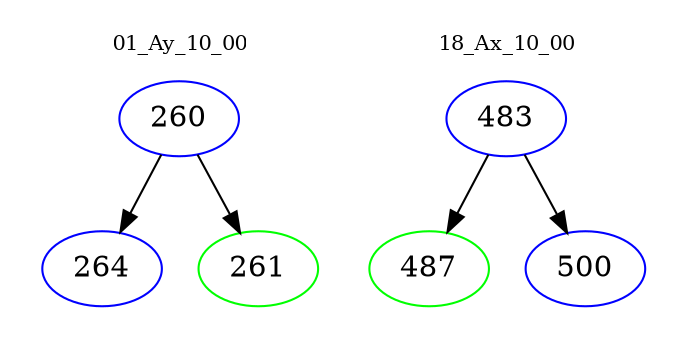 digraph{
subgraph cluster_0 {
color = white
label = "01_Ay_10_00";
fontsize=10;
T0_260 [label="260", color="blue"]
T0_260 -> T0_264 [color="black"]
T0_264 [label="264", color="blue"]
T0_260 -> T0_261 [color="black"]
T0_261 [label="261", color="green"]
}
subgraph cluster_1 {
color = white
label = "18_Ax_10_00";
fontsize=10;
T1_483 [label="483", color="blue"]
T1_483 -> T1_487 [color="black"]
T1_487 [label="487", color="green"]
T1_483 -> T1_500 [color="black"]
T1_500 [label="500", color="blue"]
}
}
